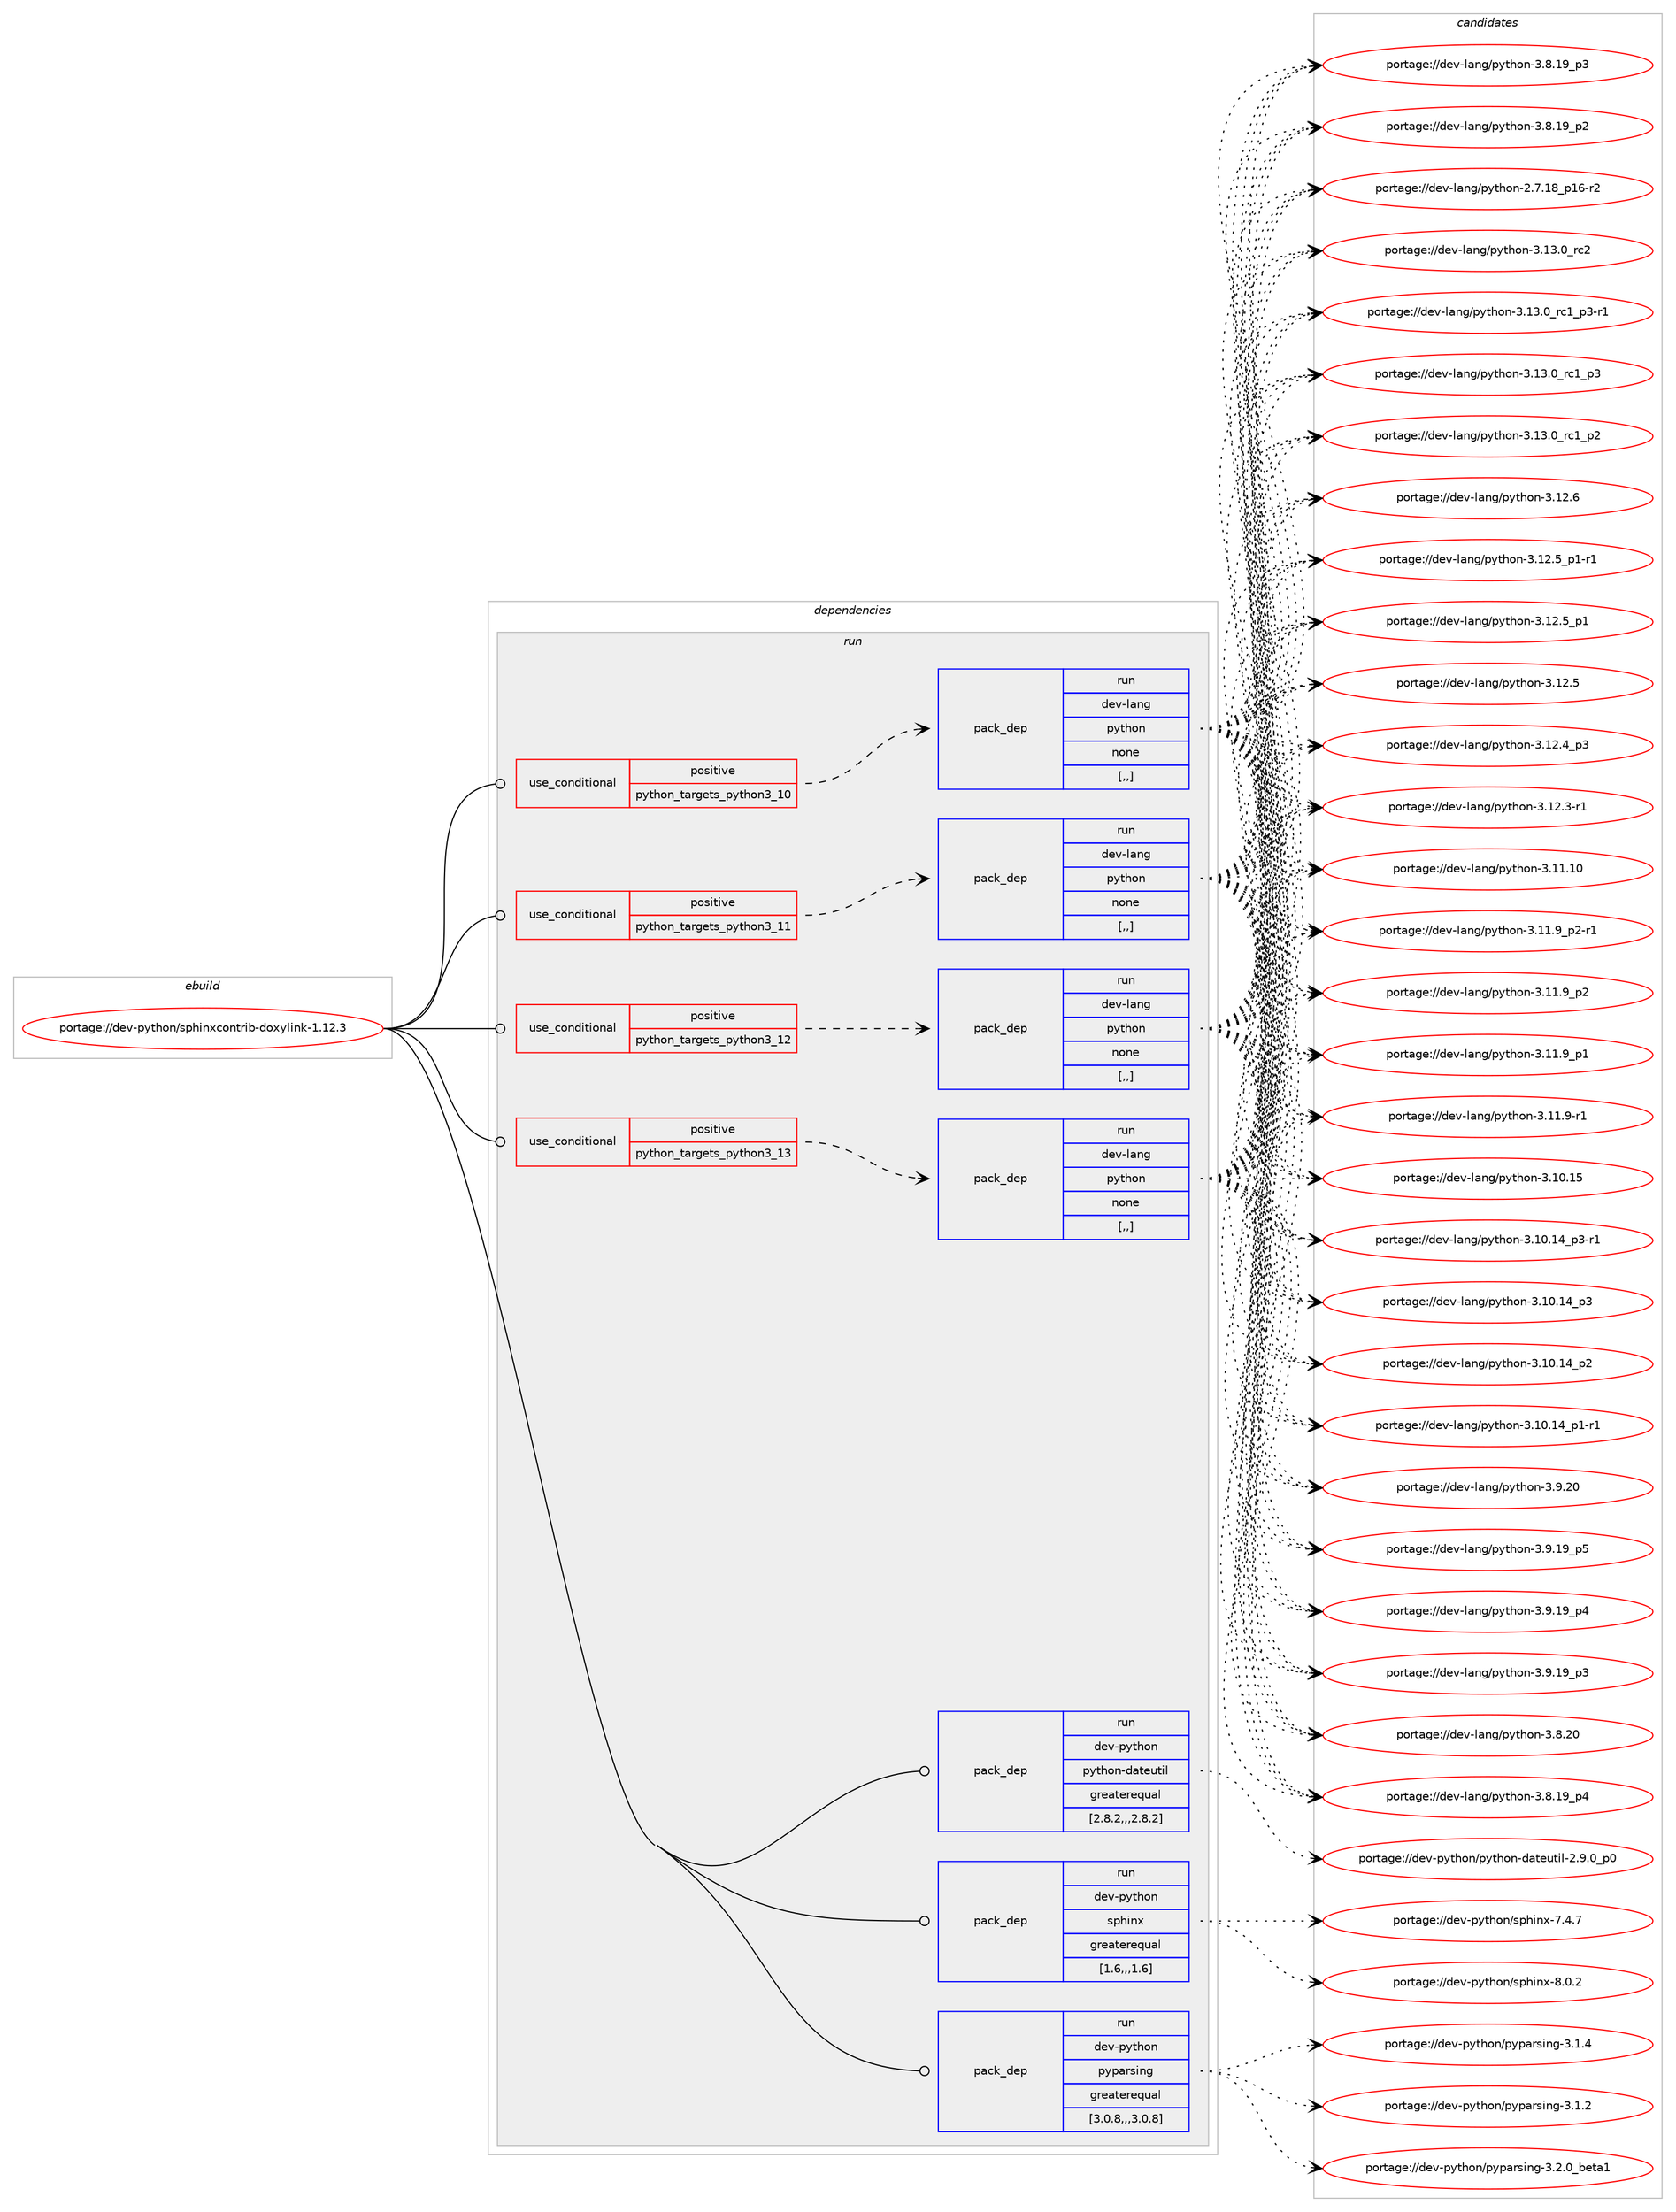 digraph prolog {

# *************
# Graph options
# *************

newrank=true;
concentrate=true;
compound=true;
graph [rankdir=LR,fontname=Helvetica,fontsize=10,ranksep=1.5];#, ranksep=2.5, nodesep=0.2];
edge  [arrowhead=vee];
node  [fontname=Helvetica,fontsize=10];

# **********
# The ebuild
# **********

subgraph cluster_leftcol {
color=gray;
label=<<i>ebuild</i>>;
id [label="portage://dev-python/sphinxcontrib-doxylink-1.12.3", color=red, width=4, href="../dev-python/sphinxcontrib-doxylink-1.12.3.svg"];
}

# ****************
# The dependencies
# ****************

subgraph cluster_midcol {
color=gray;
label=<<i>dependencies</i>>;
subgraph cluster_compile {
fillcolor="#eeeeee";
style=filled;
label=<<i>compile</i>>;
}
subgraph cluster_compileandrun {
fillcolor="#eeeeee";
style=filled;
label=<<i>compile and run</i>>;
}
subgraph cluster_run {
fillcolor="#eeeeee";
style=filled;
label=<<i>run</i>>;
subgraph cond170548 {
dependency659438 [label=<<TABLE BORDER="0" CELLBORDER="1" CELLSPACING="0" CELLPADDING="4"><TR><TD ROWSPAN="3" CELLPADDING="10">use_conditional</TD></TR><TR><TD>positive</TD></TR><TR><TD>python_targets_python3_10</TD></TR></TABLE>>, shape=none, color=red];
subgraph pack484028 {
dependency659439 [label=<<TABLE BORDER="0" CELLBORDER="1" CELLSPACING="0" CELLPADDING="4" WIDTH="220"><TR><TD ROWSPAN="6" CELLPADDING="30">pack_dep</TD></TR><TR><TD WIDTH="110">run</TD></TR><TR><TD>dev-lang</TD></TR><TR><TD>python</TD></TR><TR><TD>none</TD></TR><TR><TD>[,,]</TD></TR></TABLE>>, shape=none, color=blue];
}
dependency659438:e -> dependency659439:w [weight=20,style="dashed",arrowhead="vee"];
}
id:e -> dependency659438:w [weight=20,style="solid",arrowhead="odot"];
subgraph cond170549 {
dependency659440 [label=<<TABLE BORDER="0" CELLBORDER="1" CELLSPACING="0" CELLPADDING="4"><TR><TD ROWSPAN="3" CELLPADDING="10">use_conditional</TD></TR><TR><TD>positive</TD></TR><TR><TD>python_targets_python3_11</TD></TR></TABLE>>, shape=none, color=red];
subgraph pack484029 {
dependency659441 [label=<<TABLE BORDER="0" CELLBORDER="1" CELLSPACING="0" CELLPADDING="4" WIDTH="220"><TR><TD ROWSPAN="6" CELLPADDING="30">pack_dep</TD></TR><TR><TD WIDTH="110">run</TD></TR><TR><TD>dev-lang</TD></TR><TR><TD>python</TD></TR><TR><TD>none</TD></TR><TR><TD>[,,]</TD></TR></TABLE>>, shape=none, color=blue];
}
dependency659440:e -> dependency659441:w [weight=20,style="dashed",arrowhead="vee"];
}
id:e -> dependency659440:w [weight=20,style="solid",arrowhead="odot"];
subgraph cond170550 {
dependency659442 [label=<<TABLE BORDER="0" CELLBORDER="1" CELLSPACING="0" CELLPADDING="4"><TR><TD ROWSPAN="3" CELLPADDING="10">use_conditional</TD></TR><TR><TD>positive</TD></TR><TR><TD>python_targets_python3_12</TD></TR></TABLE>>, shape=none, color=red];
subgraph pack484030 {
dependency659443 [label=<<TABLE BORDER="0" CELLBORDER="1" CELLSPACING="0" CELLPADDING="4" WIDTH="220"><TR><TD ROWSPAN="6" CELLPADDING="30">pack_dep</TD></TR><TR><TD WIDTH="110">run</TD></TR><TR><TD>dev-lang</TD></TR><TR><TD>python</TD></TR><TR><TD>none</TD></TR><TR><TD>[,,]</TD></TR></TABLE>>, shape=none, color=blue];
}
dependency659442:e -> dependency659443:w [weight=20,style="dashed",arrowhead="vee"];
}
id:e -> dependency659442:w [weight=20,style="solid",arrowhead="odot"];
subgraph cond170551 {
dependency659444 [label=<<TABLE BORDER="0" CELLBORDER="1" CELLSPACING="0" CELLPADDING="4"><TR><TD ROWSPAN="3" CELLPADDING="10">use_conditional</TD></TR><TR><TD>positive</TD></TR><TR><TD>python_targets_python3_13</TD></TR></TABLE>>, shape=none, color=red];
subgraph pack484031 {
dependency659445 [label=<<TABLE BORDER="0" CELLBORDER="1" CELLSPACING="0" CELLPADDING="4" WIDTH="220"><TR><TD ROWSPAN="6" CELLPADDING="30">pack_dep</TD></TR><TR><TD WIDTH="110">run</TD></TR><TR><TD>dev-lang</TD></TR><TR><TD>python</TD></TR><TR><TD>none</TD></TR><TR><TD>[,,]</TD></TR></TABLE>>, shape=none, color=blue];
}
dependency659444:e -> dependency659445:w [weight=20,style="dashed",arrowhead="vee"];
}
id:e -> dependency659444:w [weight=20,style="solid",arrowhead="odot"];
subgraph pack484032 {
dependency659446 [label=<<TABLE BORDER="0" CELLBORDER="1" CELLSPACING="0" CELLPADDING="4" WIDTH="220"><TR><TD ROWSPAN="6" CELLPADDING="30">pack_dep</TD></TR><TR><TD WIDTH="110">run</TD></TR><TR><TD>dev-python</TD></TR><TR><TD>pyparsing</TD></TR><TR><TD>greaterequal</TD></TR><TR><TD>[3.0.8,,,3.0.8]</TD></TR></TABLE>>, shape=none, color=blue];
}
id:e -> dependency659446:w [weight=20,style="solid",arrowhead="odot"];
subgraph pack484033 {
dependency659447 [label=<<TABLE BORDER="0" CELLBORDER="1" CELLSPACING="0" CELLPADDING="4" WIDTH="220"><TR><TD ROWSPAN="6" CELLPADDING="30">pack_dep</TD></TR><TR><TD WIDTH="110">run</TD></TR><TR><TD>dev-python</TD></TR><TR><TD>python-dateutil</TD></TR><TR><TD>greaterequal</TD></TR><TR><TD>[2.8.2,,,2.8.2]</TD></TR></TABLE>>, shape=none, color=blue];
}
id:e -> dependency659447:w [weight=20,style="solid",arrowhead="odot"];
subgraph pack484034 {
dependency659448 [label=<<TABLE BORDER="0" CELLBORDER="1" CELLSPACING="0" CELLPADDING="4" WIDTH="220"><TR><TD ROWSPAN="6" CELLPADDING="30">pack_dep</TD></TR><TR><TD WIDTH="110">run</TD></TR><TR><TD>dev-python</TD></TR><TR><TD>sphinx</TD></TR><TR><TD>greaterequal</TD></TR><TR><TD>[1.6,,,1.6]</TD></TR></TABLE>>, shape=none, color=blue];
}
id:e -> dependency659448:w [weight=20,style="solid",arrowhead="odot"];
}
}

# **************
# The candidates
# **************

subgraph cluster_choices {
rank=same;
color=gray;
label=<<i>candidates</i>>;

subgraph choice484028 {
color=black;
nodesep=1;
choice10010111845108971101034711212111610411111045514649514648951149950 [label="portage://dev-lang/python-3.13.0_rc2", color=red, width=4,href="../dev-lang/python-3.13.0_rc2.svg"];
choice1001011184510897110103471121211161041111104551464951464895114994995112514511449 [label="portage://dev-lang/python-3.13.0_rc1_p3-r1", color=red, width=4,href="../dev-lang/python-3.13.0_rc1_p3-r1.svg"];
choice100101118451089711010347112121116104111110455146495146489511499499511251 [label="portage://dev-lang/python-3.13.0_rc1_p3", color=red, width=4,href="../dev-lang/python-3.13.0_rc1_p3.svg"];
choice100101118451089711010347112121116104111110455146495146489511499499511250 [label="portage://dev-lang/python-3.13.0_rc1_p2", color=red, width=4,href="../dev-lang/python-3.13.0_rc1_p2.svg"];
choice10010111845108971101034711212111610411111045514649504654 [label="portage://dev-lang/python-3.12.6", color=red, width=4,href="../dev-lang/python-3.12.6.svg"];
choice1001011184510897110103471121211161041111104551464950465395112494511449 [label="portage://dev-lang/python-3.12.5_p1-r1", color=red, width=4,href="../dev-lang/python-3.12.5_p1-r1.svg"];
choice100101118451089711010347112121116104111110455146495046539511249 [label="portage://dev-lang/python-3.12.5_p1", color=red, width=4,href="../dev-lang/python-3.12.5_p1.svg"];
choice10010111845108971101034711212111610411111045514649504653 [label="portage://dev-lang/python-3.12.5", color=red, width=4,href="../dev-lang/python-3.12.5.svg"];
choice100101118451089711010347112121116104111110455146495046529511251 [label="portage://dev-lang/python-3.12.4_p3", color=red, width=4,href="../dev-lang/python-3.12.4_p3.svg"];
choice100101118451089711010347112121116104111110455146495046514511449 [label="portage://dev-lang/python-3.12.3-r1", color=red, width=4,href="../dev-lang/python-3.12.3-r1.svg"];
choice1001011184510897110103471121211161041111104551464949464948 [label="portage://dev-lang/python-3.11.10", color=red, width=4,href="../dev-lang/python-3.11.10.svg"];
choice1001011184510897110103471121211161041111104551464949465795112504511449 [label="portage://dev-lang/python-3.11.9_p2-r1", color=red, width=4,href="../dev-lang/python-3.11.9_p2-r1.svg"];
choice100101118451089711010347112121116104111110455146494946579511250 [label="portage://dev-lang/python-3.11.9_p2", color=red, width=4,href="../dev-lang/python-3.11.9_p2.svg"];
choice100101118451089711010347112121116104111110455146494946579511249 [label="portage://dev-lang/python-3.11.9_p1", color=red, width=4,href="../dev-lang/python-3.11.9_p1.svg"];
choice100101118451089711010347112121116104111110455146494946574511449 [label="portage://dev-lang/python-3.11.9-r1", color=red, width=4,href="../dev-lang/python-3.11.9-r1.svg"];
choice1001011184510897110103471121211161041111104551464948464953 [label="portage://dev-lang/python-3.10.15", color=red, width=4,href="../dev-lang/python-3.10.15.svg"];
choice100101118451089711010347112121116104111110455146494846495295112514511449 [label="portage://dev-lang/python-3.10.14_p3-r1", color=red, width=4,href="../dev-lang/python-3.10.14_p3-r1.svg"];
choice10010111845108971101034711212111610411111045514649484649529511251 [label="portage://dev-lang/python-3.10.14_p3", color=red, width=4,href="../dev-lang/python-3.10.14_p3.svg"];
choice10010111845108971101034711212111610411111045514649484649529511250 [label="portage://dev-lang/python-3.10.14_p2", color=red, width=4,href="../dev-lang/python-3.10.14_p2.svg"];
choice100101118451089711010347112121116104111110455146494846495295112494511449 [label="portage://dev-lang/python-3.10.14_p1-r1", color=red, width=4,href="../dev-lang/python-3.10.14_p1-r1.svg"];
choice10010111845108971101034711212111610411111045514657465048 [label="portage://dev-lang/python-3.9.20", color=red, width=4,href="../dev-lang/python-3.9.20.svg"];
choice100101118451089711010347112121116104111110455146574649579511253 [label="portage://dev-lang/python-3.9.19_p5", color=red, width=4,href="../dev-lang/python-3.9.19_p5.svg"];
choice100101118451089711010347112121116104111110455146574649579511252 [label="portage://dev-lang/python-3.9.19_p4", color=red, width=4,href="../dev-lang/python-3.9.19_p4.svg"];
choice100101118451089711010347112121116104111110455146574649579511251 [label="portage://dev-lang/python-3.9.19_p3", color=red, width=4,href="../dev-lang/python-3.9.19_p3.svg"];
choice10010111845108971101034711212111610411111045514656465048 [label="portage://dev-lang/python-3.8.20", color=red, width=4,href="../dev-lang/python-3.8.20.svg"];
choice100101118451089711010347112121116104111110455146564649579511252 [label="portage://dev-lang/python-3.8.19_p4", color=red, width=4,href="../dev-lang/python-3.8.19_p4.svg"];
choice100101118451089711010347112121116104111110455146564649579511251 [label="portage://dev-lang/python-3.8.19_p3", color=red, width=4,href="../dev-lang/python-3.8.19_p3.svg"];
choice100101118451089711010347112121116104111110455146564649579511250 [label="portage://dev-lang/python-3.8.19_p2", color=red, width=4,href="../dev-lang/python-3.8.19_p2.svg"];
choice100101118451089711010347112121116104111110455046554649569511249544511450 [label="portage://dev-lang/python-2.7.18_p16-r2", color=red, width=4,href="../dev-lang/python-2.7.18_p16-r2.svg"];
dependency659439:e -> choice10010111845108971101034711212111610411111045514649514648951149950:w [style=dotted,weight="100"];
dependency659439:e -> choice1001011184510897110103471121211161041111104551464951464895114994995112514511449:w [style=dotted,weight="100"];
dependency659439:e -> choice100101118451089711010347112121116104111110455146495146489511499499511251:w [style=dotted,weight="100"];
dependency659439:e -> choice100101118451089711010347112121116104111110455146495146489511499499511250:w [style=dotted,weight="100"];
dependency659439:e -> choice10010111845108971101034711212111610411111045514649504654:w [style=dotted,weight="100"];
dependency659439:e -> choice1001011184510897110103471121211161041111104551464950465395112494511449:w [style=dotted,weight="100"];
dependency659439:e -> choice100101118451089711010347112121116104111110455146495046539511249:w [style=dotted,weight="100"];
dependency659439:e -> choice10010111845108971101034711212111610411111045514649504653:w [style=dotted,weight="100"];
dependency659439:e -> choice100101118451089711010347112121116104111110455146495046529511251:w [style=dotted,weight="100"];
dependency659439:e -> choice100101118451089711010347112121116104111110455146495046514511449:w [style=dotted,weight="100"];
dependency659439:e -> choice1001011184510897110103471121211161041111104551464949464948:w [style=dotted,weight="100"];
dependency659439:e -> choice1001011184510897110103471121211161041111104551464949465795112504511449:w [style=dotted,weight="100"];
dependency659439:e -> choice100101118451089711010347112121116104111110455146494946579511250:w [style=dotted,weight="100"];
dependency659439:e -> choice100101118451089711010347112121116104111110455146494946579511249:w [style=dotted,weight="100"];
dependency659439:e -> choice100101118451089711010347112121116104111110455146494946574511449:w [style=dotted,weight="100"];
dependency659439:e -> choice1001011184510897110103471121211161041111104551464948464953:w [style=dotted,weight="100"];
dependency659439:e -> choice100101118451089711010347112121116104111110455146494846495295112514511449:w [style=dotted,weight="100"];
dependency659439:e -> choice10010111845108971101034711212111610411111045514649484649529511251:w [style=dotted,weight="100"];
dependency659439:e -> choice10010111845108971101034711212111610411111045514649484649529511250:w [style=dotted,weight="100"];
dependency659439:e -> choice100101118451089711010347112121116104111110455146494846495295112494511449:w [style=dotted,weight="100"];
dependency659439:e -> choice10010111845108971101034711212111610411111045514657465048:w [style=dotted,weight="100"];
dependency659439:e -> choice100101118451089711010347112121116104111110455146574649579511253:w [style=dotted,weight="100"];
dependency659439:e -> choice100101118451089711010347112121116104111110455146574649579511252:w [style=dotted,weight="100"];
dependency659439:e -> choice100101118451089711010347112121116104111110455146574649579511251:w [style=dotted,weight="100"];
dependency659439:e -> choice10010111845108971101034711212111610411111045514656465048:w [style=dotted,weight="100"];
dependency659439:e -> choice100101118451089711010347112121116104111110455146564649579511252:w [style=dotted,weight="100"];
dependency659439:e -> choice100101118451089711010347112121116104111110455146564649579511251:w [style=dotted,weight="100"];
dependency659439:e -> choice100101118451089711010347112121116104111110455146564649579511250:w [style=dotted,weight="100"];
dependency659439:e -> choice100101118451089711010347112121116104111110455046554649569511249544511450:w [style=dotted,weight="100"];
}
subgraph choice484029 {
color=black;
nodesep=1;
choice10010111845108971101034711212111610411111045514649514648951149950 [label="portage://dev-lang/python-3.13.0_rc2", color=red, width=4,href="../dev-lang/python-3.13.0_rc2.svg"];
choice1001011184510897110103471121211161041111104551464951464895114994995112514511449 [label="portage://dev-lang/python-3.13.0_rc1_p3-r1", color=red, width=4,href="../dev-lang/python-3.13.0_rc1_p3-r1.svg"];
choice100101118451089711010347112121116104111110455146495146489511499499511251 [label="portage://dev-lang/python-3.13.0_rc1_p3", color=red, width=4,href="../dev-lang/python-3.13.0_rc1_p3.svg"];
choice100101118451089711010347112121116104111110455146495146489511499499511250 [label="portage://dev-lang/python-3.13.0_rc1_p2", color=red, width=4,href="../dev-lang/python-3.13.0_rc1_p2.svg"];
choice10010111845108971101034711212111610411111045514649504654 [label="portage://dev-lang/python-3.12.6", color=red, width=4,href="../dev-lang/python-3.12.6.svg"];
choice1001011184510897110103471121211161041111104551464950465395112494511449 [label="portage://dev-lang/python-3.12.5_p1-r1", color=red, width=4,href="../dev-lang/python-3.12.5_p1-r1.svg"];
choice100101118451089711010347112121116104111110455146495046539511249 [label="portage://dev-lang/python-3.12.5_p1", color=red, width=4,href="../dev-lang/python-3.12.5_p1.svg"];
choice10010111845108971101034711212111610411111045514649504653 [label="portage://dev-lang/python-3.12.5", color=red, width=4,href="../dev-lang/python-3.12.5.svg"];
choice100101118451089711010347112121116104111110455146495046529511251 [label="portage://dev-lang/python-3.12.4_p3", color=red, width=4,href="../dev-lang/python-3.12.4_p3.svg"];
choice100101118451089711010347112121116104111110455146495046514511449 [label="portage://dev-lang/python-3.12.3-r1", color=red, width=4,href="../dev-lang/python-3.12.3-r1.svg"];
choice1001011184510897110103471121211161041111104551464949464948 [label="portage://dev-lang/python-3.11.10", color=red, width=4,href="../dev-lang/python-3.11.10.svg"];
choice1001011184510897110103471121211161041111104551464949465795112504511449 [label="portage://dev-lang/python-3.11.9_p2-r1", color=red, width=4,href="../dev-lang/python-3.11.9_p2-r1.svg"];
choice100101118451089711010347112121116104111110455146494946579511250 [label="portage://dev-lang/python-3.11.9_p2", color=red, width=4,href="../dev-lang/python-3.11.9_p2.svg"];
choice100101118451089711010347112121116104111110455146494946579511249 [label="portage://dev-lang/python-3.11.9_p1", color=red, width=4,href="../dev-lang/python-3.11.9_p1.svg"];
choice100101118451089711010347112121116104111110455146494946574511449 [label="portage://dev-lang/python-3.11.9-r1", color=red, width=4,href="../dev-lang/python-3.11.9-r1.svg"];
choice1001011184510897110103471121211161041111104551464948464953 [label="portage://dev-lang/python-3.10.15", color=red, width=4,href="../dev-lang/python-3.10.15.svg"];
choice100101118451089711010347112121116104111110455146494846495295112514511449 [label="portage://dev-lang/python-3.10.14_p3-r1", color=red, width=4,href="../dev-lang/python-3.10.14_p3-r1.svg"];
choice10010111845108971101034711212111610411111045514649484649529511251 [label="portage://dev-lang/python-3.10.14_p3", color=red, width=4,href="../dev-lang/python-3.10.14_p3.svg"];
choice10010111845108971101034711212111610411111045514649484649529511250 [label="portage://dev-lang/python-3.10.14_p2", color=red, width=4,href="../dev-lang/python-3.10.14_p2.svg"];
choice100101118451089711010347112121116104111110455146494846495295112494511449 [label="portage://dev-lang/python-3.10.14_p1-r1", color=red, width=4,href="../dev-lang/python-3.10.14_p1-r1.svg"];
choice10010111845108971101034711212111610411111045514657465048 [label="portage://dev-lang/python-3.9.20", color=red, width=4,href="../dev-lang/python-3.9.20.svg"];
choice100101118451089711010347112121116104111110455146574649579511253 [label="portage://dev-lang/python-3.9.19_p5", color=red, width=4,href="../dev-lang/python-3.9.19_p5.svg"];
choice100101118451089711010347112121116104111110455146574649579511252 [label="portage://dev-lang/python-3.9.19_p4", color=red, width=4,href="../dev-lang/python-3.9.19_p4.svg"];
choice100101118451089711010347112121116104111110455146574649579511251 [label="portage://dev-lang/python-3.9.19_p3", color=red, width=4,href="../dev-lang/python-3.9.19_p3.svg"];
choice10010111845108971101034711212111610411111045514656465048 [label="portage://dev-lang/python-3.8.20", color=red, width=4,href="../dev-lang/python-3.8.20.svg"];
choice100101118451089711010347112121116104111110455146564649579511252 [label="portage://dev-lang/python-3.8.19_p4", color=red, width=4,href="../dev-lang/python-3.8.19_p4.svg"];
choice100101118451089711010347112121116104111110455146564649579511251 [label="portage://dev-lang/python-3.8.19_p3", color=red, width=4,href="../dev-lang/python-3.8.19_p3.svg"];
choice100101118451089711010347112121116104111110455146564649579511250 [label="portage://dev-lang/python-3.8.19_p2", color=red, width=4,href="../dev-lang/python-3.8.19_p2.svg"];
choice100101118451089711010347112121116104111110455046554649569511249544511450 [label="portage://dev-lang/python-2.7.18_p16-r2", color=red, width=4,href="../dev-lang/python-2.7.18_p16-r2.svg"];
dependency659441:e -> choice10010111845108971101034711212111610411111045514649514648951149950:w [style=dotted,weight="100"];
dependency659441:e -> choice1001011184510897110103471121211161041111104551464951464895114994995112514511449:w [style=dotted,weight="100"];
dependency659441:e -> choice100101118451089711010347112121116104111110455146495146489511499499511251:w [style=dotted,weight="100"];
dependency659441:e -> choice100101118451089711010347112121116104111110455146495146489511499499511250:w [style=dotted,weight="100"];
dependency659441:e -> choice10010111845108971101034711212111610411111045514649504654:w [style=dotted,weight="100"];
dependency659441:e -> choice1001011184510897110103471121211161041111104551464950465395112494511449:w [style=dotted,weight="100"];
dependency659441:e -> choice100101118451089711010347112121116104111110455146495046539511249:w [style=dotted,weight="100"];
dependency659441:e -> choice10010111845108971101034711212111610411111045514649504653:w [style=dotted,weight="100"];
dependency659441:e -> choice100101118451089711010347112121116104111110455146495046529511251:w [style=dotted,weight="100"];
dependency659441:e -> choice100101118451089711010347112121116104111110455146495046514511449:w [style=dotted,weight="100"];
dependency659441:e -> choice1001011184510897110103471121211161041111104551464949464948:w [style=dotted,weight="100"];
dependency659441:e -> choice1001011184510897110103471121211161041111104551464949465795112504511449:w [style=dotted,weight="100"];
dependency659441:e -> choice100101118451089711010347112121116104111110455146494946579511250:w [style=dotted,weight="100"];
dependency659441:e -> choice100101118451089711010347112121116104111110455146494946579511249:w [style=dotted,weight="100"];
dependency659441:e -> choice100101118451089711010347112121116104111110455146494946574511449:w [style=dotted,weight="100"];
dependency659441:e -> choice1001011184510897110103471121211161041111104551464948464953:w [style=dotted,weight="100"];
dependency659441:e -> choice100101118451089711010347112121116104111110455146494846495295112514511449:w [style=dotted,weight="100"];
dependency659441:e -> choice10010111845108971101034711212111610411111045514649484649529511251:w [style=dotted,weight="100"];
dependency659441:e -> choice10010111845108971101034711212111610411111045514649484649529511250:w [style=dotted,weight="100"];
dependency659441:e -> choice100101118451089711010347112121116104111110455146494846495295112494511449:w [style=dotted,weight="100"];
dependency659441:e -> choice10010111845108971101034711212111610411111045514657465048:w [style=dotted,weight="100"];
dependency659441:e -> choice100101118451089711010347112121116104111110455146574649579511253:w [style=dotted,weight="100"];
dependency659441:e -> choice100101118451089711010347112121116104111110455146574649579511252:w [style=dotted,weight="100"];
dependency659441:e -> choice100101118451089711010347112121116104111110455146574649579511251:w [style=dotted,weight="100"];
dependency659441:e -> choice10010111845108971101034711212111610411111045514656465048:w [style=dotted,weight="100"];
dependency659441:e -> choice100101118451089711010347112121116104111110455146564649579511252:w [style=dotted,weight="100"];
dependency659441:e -> choice100101118451089711010347112121116104111110455146564649579511251:w [style=dotted,weight="100"];
dependency659441:e -> choice100101118451089711010347112121116104111110455146564649579511250:w [style=dotted,weight="100"];
dependency659441:e -> choice100101118451089711010347112121116104111110455046554649569511249544511450:w [style=dotted,weight="100"];
}
subgraph choice484030 {
color=black;
nodesep=1;
choice10010111845108971101034711212111610411111045514649514648951149950 [label="portage://dev-lang/python-3.13.0_rc2", color=red, width=4,href="../dev-lang/python-3.13.0_rc2.svg"];
choice1001011184510897110103471121211161041111104551464951464895114994995112514511449 [label="portage://dev-lang/python-3.13.0_rc1_p3-r1", color=red, width=4,href="../dev-lang/python-3.13.0_rc1_p3-r1.svg"];
choice100101118451089711010347112121116104111110455146495146489511499499511251 [label="portage://dev-lang/python-3.13.0_rc1_p3", color=red, width=4,href="../dev-lang/python-3.13.0_rc1_p3.svg"];
choice100101118451089711010347112121116104111110455146495146489511499499511250 [label="portage://dev-lang/python-3.13.0_rc1_p2", color=red, width=4,href="../dev-lang/python-3.13.0_rc1_p2.svg"];
choice10010111845108971101034711212111610411111045514649504654 [label="portage://dev-lang/python-3.12.6", color=red, width=4,href="../dev-lang/python-3.12.6.svg"];
choice1001011184510897110103471121211161041111104551464950465395112494511449 [label="portage://dev-lang/python-3.12.5_p1-r1", color=red, width=4,href="../dev-lang/python-3.12.5_p1-r1.svg"];
choice100101118451089711010347112121116104111110455146495046539511249 [label="portage://dev-lang/python-3.12.5_p1", color=red, width=4,href="../dev-lang/python-3.12.5_p1.svg"];
choice10010111845108971101034711212111610411111045514649504653 [label="portage://dev-lang/python-3.12.5", color=red, width=4,href="../dev-lang/python-3.12.5.svg"];
choice100101118451089711010347112121116104111110455146495046529511251 [label="portage://dev-lang/python-3.12.4_p3", color=red, width=4,href="../dev-lang/python-3.12.4_p3.svg"];
choice100101118451089711010347112121116104111110455146495046514511449 [label="portage://dev-lang/python-3.12.3-r1", color=red, width=4,href="../dev-lang/python-3.12.3-r1.svg"];
choice1001011184510897110103471121211161041111104551464949464948 [label="portage://dev-lang/python-3.11.10", color=red, width=4,href="../dev-lang/python-3.11.10.svg"];
choice1001011184510897110103471121211161041111104551464949465795112504511449 [label="portage://dev-lang/python-3.11.9_p2-r1", color=red, width=4,href="../dev-lang/python-3.11.9_p2-r1.svg"];
choice100101118451089711010347112121116104111110455146494946579511250 [label="portage://dev-lang/python-3.11.9_p2", color=red, width=4,href="../dev-lang/python-3.11.9_p2.svg"];
choice100101118451089711010347112121116104111110455146494946579511249 [label="portage://dev-lang/python-3.11.9_p1", color=red, width=4,href="../dev-lang/python-3.11.9_p1.svg"];
choice100101118451089711010347112121116104111110455146494946574511449 [label="portage://dev-lang/python-3.11.9-r1", color=red, width=4,href="../dev-lang/python-3.11.9-r1.svg"];
choice1001011184510897110103471121211161041111104551464948464953 [label="portage://dev-lang/python-3.10.15", color=red, width=4,href="../dev-lang/python-3.10.15.svg"];
choice100101118451089711010347112121116104111110455146494846495295112514511449 [label="portage://dev-lang/python-3.10.14_p3-r1", color=red, width=4,href="../dev-lang/python-3.10.14_p3-r1.svg"];
choice10010111845108971101034711212111610411111045514649484649529511251 [label="portage://dev-lang/python-3.10.14_p3", color=red, width=4,href="../dev-lang/python-3.10.14_p3.svg"];
choice10010111845108971101034711212111610411111045514649484649529511250 [label="portage://dev-lang/python-3.10.14_p2", color=red, width=4,href="../dev-lang/python-3.10.14_p2.svg"];
choice100101118451089711010347112121116104111110455146494846495295112494511449 [label="portage://dev-lang/python-3.10.14_p1-r1", color=red, width=4,href="../dev-lang/python-3.10.14_p1-r1.svg"];
choice10010111845108971101034711212111610411111045514657465048 [label="portage://dev-lang/python-3.9.20", color=red, width=4,href="../dev-lang/python-3.9.20.svg"];
choice100101118451089711010347112121116104111110455146574649579511253 [label="portage://dev-lang/python-3.9.19_p5", color=red, width=4,href="../dev-lang/python-3.9.19_p5.svg"];
choice100101118451089711010347112121116104111110455146574649579511252 [label="portage://dev-lang/python-3.9.19_p4", color=red, width=4,href="../dev-lang/python-3.9.19_p4.svg"];
choice100101118451089711010347112121116104111110455146574649579511251 [label="portage://dev-lang/python-3.9.19_p3", color=red, width=4,href="../dev-lang/python-3.9.19_p3.svg"];
choice10010111845108971101034711212111610411111045514656465048 [label="portage://dev-lang/python-3.8.20", color=red, width=4,href="../dev-lang/python-3.8.20.svg"];
choice100101118451089711010347112121116104111110455146564649579511252 [label="portage://dev-lang/python-3.8.19_p4", color=red, width=4,href="../dev-lang/python-3.8.19_p4.svg"];
choice100101118451089711010347112121116104111110455146564649579511251 [label="portage://dev-lang/python-3.8.19_p3", color=red, width=4,href="../dev-lang/python-3.8.19_p3.svg"];
choice100101118451089711010347112121116104111110455146564649579511250 [label="portage://dev-lang/python-3.8.19_p2", color=red, width=4,href="../dev-lang/python-3.8.19_p2.svg"];
choice100101118451089711010347112121116104111110455046554649569511249544511450 [label="portage://dev-lang/python-2.7.18_p16-r2", color=red, width=4,href="../dev-lang/python-2.7.18_p16-r2.svg"];
dependency659443:e -> choice10010111845108971101034711212111610411111045514649514648951149950:w [style=dotted,weight="100"];
dependency659443:e -> choice1001011184510897110103471121211161041111104551464951464895114994995112514511449:w [style=dotted,weight="100"];
dependency659443:e -> choice100101118451089711010347112121116104111110455146495146489511499499511251:w [style=dotted,weight="100"];
dependency659443:e -> choice100101118451089711010347112121116104111110455146495146489511499499511250:w [style=dotted,weight="100"];
dependency659443:e -> choice10010111845108971101034711212111610411111045514649504654:w [style=dotted,weight="100"];
dependency659443:e -> choice1001011184510897110103471121211161041111104551464950465395112494511449:w [style=dotted,weight="100"];
dependency659443:e -> choice100101118451089711010347112121116104111110455146495046539511249:w [style=dotted,weight="100"];
dependency659443:e -> choice10010111845108971101034711212111610411111045514649504653:w [style=dotted,weight="100"];
dependency659443:e -> choice100101118451089711010347112121116104111110455146495046529511251:w [style=dotted,weight="100"];
dependency659443:e -> choice100101118451089711010347112121116104111110455146495046514511449:w [style=dotted,weight="100"];
dependency659443:e -> choice1001011184510897110103471121211161041111104551464949464948:w [style=dotted,weight="100"];
dependency659443:e -> choice1001011184510897110103471121211161041111104551464949465795112504511449:w [style=dotted,weight="100"];
dependency659443:e -> choice100101118451089711010347112121116104111110455146494946579511250:w [style=dotted,weight="100"];
dependency659443:e -> choice100101118451089711010347112121116104111110455146494946579511249:w [style=dotted,weight="100"];
dependency659443:e -> choice100101118451089711010347112121116104111110455146494946574511449:w [style=dotted,weight="100"];
dependency659443:e -> choice1001011184510897110103471121211161041111104551464948464953:w [style=dotted,weight="100"];
dependency659443:e -> choice100101118451089711010347112121116104111110455146494846495295112514511449:w [style=dotted,weight="100"];
dependency659443:e -> choice10010111845108971101034711212111610411111045514649484649529511251:w [style=dotted,weight="100"];
dependency659443:e -> choice10010111845108971101034711212111610411111045514649484649529511250:w [style=dotted,weight="100"];
dependency659443:e -> choice100101118451089711010347112121116104111110455146494846495295112494511449:w [style=dotted,weight="100"];
dependency659443:e -> choice10010111845108971101034711212111610411111045514657465048:w [style=dotted,weight="100"];
dependency659443:e -> choice100101118451089711010347112121116104111110455146574649579511253:w [style=dotted,weight="100"];
dependency659443:e -> choice100101118451089711010347112121116104111110455146574649579511252:w [style=dotted,weight="100"];
dependency659443:e -> choice100101118451089711010347112121116104111110455146574649579511251:w [style=dotted,weight="100"];
dependency659443:e -> choice10010111845108971101034711212111610411111045514656465048:w [style=dotted,weight="100"];
dependency659443:e -> choice100101118451089711010347112121116104111110455146564649579511252:w [style=dotted,weight="100"];
dependency659443:e -> choice100101118451089711010347112121116104111110455146564649579511251:w [style=dotted,weight="100"];
dependency659443:e -> choice100101118451089711010347112121116104111110455146564649579511250:w [style=dotted,weight="100"];
dependency659443:e -> choice100101118451089711010347112121116104111110455046554649569511249544511450:w [style=dotted,weight="100"];
}
subgraph choice484031 {
color=black;
nodesep=1;
choice10010111845108971101034711212111610411111045514649514648951149950 [label="portage://dev-lang/python-3.13.0_rc2", color=red, width=4,href="../dev-lang/python-3.13.0_rc2.svg"];
choice1001011184510897110103471121211161041111104551464951464895114994995112514511449 [label="portage://dev-lang/python-3.13.0_rc1_p3-r1", color=red, width=4,href="../dev-lang/python-3.13.0_rc1_p3-r1.svg"];
choice100101118451089711010347112121116104111110455146495146489511499499511251 [label="portage://dev-lang/python-3.13.0_rc1_p3", color=red, width=4,href="../dev-lang/python-3.13.0_rc1_p3.svg"];
choice100101118451089711010347112121116104111110455146495146489511499499511250 [label="portage://dev-lang/python-3.13.0_rc1_p2", color=red, width=4,href="../dev-lang/python-3.13.0_rc1_p2.svg"];
choice10010111845108971101034711212111610411111045514649504654 [label="portage://dev-lang/python-3.12.6", color=red, width=4,href="../dev-lang/python-3.12.6.svg"];
choice1001011184510897110103471121211161041111104551464950465395112494511449 [label="portage://dev-lang/python-3.12.5_p1-r1", color=red, width=4,href="../dev-lang/python-3.12.5_p1-r1.svg"];
choice100101118451089711010347112121116104111110455146495046539511249 [label="portage://dev-lang/python-3.12.5_p1", color=red, width=4,href="../dev-lang/python-3.12.5_p1.svg"];
choice10010111845108971101034711212111610411111045514649504653 [label="portage://dev-lang/python-3.12.5", color=red, width=4,href="../dev-lang/python-3.12.5.svg"];
choice100101118451089711010347112121116104111110455146495046529511251 [label="portage://dev-lang/python-3.12.4_p3", color=red, width=4,href="../dev-lang/python-3.12.4_p3.svg"];
choice100101118451089711010347112121116104111110455146495046514511449 [label="portage://dev-lang/python-3.12.3-r1", color=red, width=4,href="../dev-lang/python-3.12.3-r1.svg"];
choice1001011184510897110103471121211161041111104551464949464948 [label="portage://dev-lang/python-3.11.10", color=red, width=4,href="../dev-lang/python-3.11.10.svg"];
choice1001011184510897110103471121211161041111104551464949465795112504511449 [label="portage://dev-lang/python-3.11.9_p2-r1", color=red, width=4,href="../dev-lang/python-3.11.9_p2-r1.svg"];
choice100101118451089711010347112121116104111110455146494946579511250 [label="portage://dev-lang/python-3.11.9_p2", color=red, width=4,href="../dev-lang/python-3.11.9_p2.svg"];
choice100101118451089711010347112121116104111110455146494946579511249 [label="portage://dev-lang/python-3.11.9_p1", color=red, width=4,href="../dev-lang/python-3.11.9_p1.svg"];
choice100101118451089711010347112121116104111110455146494946574511449 [label="portage://dev-lang/python-3.11.9-r1", color=red, width=4,href="../dev-lang/python-3.11.9-r1.svg"];
choice1001011184510897110103471121211161041111104551464948464953 [label="portage://dev-lang/python-3.10.15", color=red, width=4,href="../dev-lang/python-3.10.15.svg"];
choice100101118451089711010347112121116104111110455146494846495295112514511449 [label="portage://dev-lang/python-3.10.14_p3-r1", color=red, width=4,href="../dev-lang/python-3.10.14_p3-r1.svg"];
choice10010111845108971101034711212111610411111045514649484649529511251 [label="portage://dev-lang/python-3.10.14_p3", color=red, width=4,href="../dev-lang/python-3.10.14_p3.svg"];
choice10010111845108971101034711212111610411111045514649484649529511250 [label="portage://dev-lang/python-3.10.14_p2", color=red, width=4,href="../dev-lang/python-3.10.14_p2.svg"];
choice100101118451089711010347112121116104111110455146494846495295112494511449 [label="portage://dev-lang/python-3.10.14_p1-r1", color=red, width=4,href="../dev-lang/python-3.10.14_p1-r1.svg"];
choice10010111845108971101034711212111610411111045514657465048 [label="portage://dev-lang/python-3.9.20", color=red, width=4,href="../dev-lang/python-3.9.20.svg"];
choice100101118451089711010347112121116104111110455146574649579511253 [label="portage://dev-lang/python-3.9.19_p5", color=red, width=4,href="../dev-lang/python-3.9.19_p5.svg"];
choice100101118451089711010347112121116104111110455146574649579511252 [label="portage://dev-lang/python-3.9.19_p4", color=red, width=4,href="../dev-lang/python-3.9.19_p4.svg"];
choice100101118451089711010347112121116104111110455146574649579511251 [label="portage://dev-lang/python-3.9.19_p3", color=red, width=4,href="../dev-lang/python-3.9.19_p3.svg"];
choice10010111845108971101034711212111610411111045514656465048 [label="portage://dev-lang/python-3.8.20", color=red, width=4,href="../dev-lang/python-3.8.20.svg"];
choice100101118451089711010347112121116104111110455146564649579511252 [label="portage://dev-lang/python-3.8.19_p4", color=red, width=4,href="../dev-lang/python-3.8.19_p4.svg"];
choice100101118451089711010347112121116104111110455146564649579511251 [label="portage://dev-lang/python-3.8.19_p3", color=red, width=4,href="../dev-lang/python-3.8.19_p3.svg"];
choice100101118451089711010347112121116104111110455146564649579511250 [label="portage://dev-lang/python-3.8.19_p2", color=red, width=4,href="../dev-lang/python-3.8.19_p2.svg"];
choice100101118451089711010347112121116104111110455046554649569511249544511450 [label="portage://dev-lang/python-2.7.18_p16-r2", color=red, width=4,href="../dev-lang/python-2.7.18_p16-r2.svg"];
dependency659445:e -> choice10010111845108971101034711212111610411111045514649514648951149950:w [style=dotted,weight="100"];
dependency659445:e -> choice1001011184510897110103471121211161041111104551464951464895114994995112514511449:w [style=dotted,weight="100"];
dependency659445:e -> choice100101118451089711010347112121116104111110455146495146489511499499511251:w [style=dotted,weight="100"];
dependency659445:e -> choice100101118451089711010347112121116104111110455146495146489511499499511250:w [style=dotted,weight="100"];
dependency659445:e -> choice10010111845108971101034711212111610411111045514649504654:w [style=dotted,weight="100"];
dependency659445:e -> choice1001011184510897110103471121211161041111104551464950465395112494511449:w [style=dotted,weight="100"];
dependency659445:e -> choice100101118451089711010347112121116104111110455146495046539511249:w [style=dotted,weight="100"];
dependency659445:e -> choice10010111845108971101034711212111610411111045514649504653:w [style=dotted,weight="100"];
dependency659445:e -> choice100101118451089711010347112121116104111110455146495046529511251:w [style=dotted,weight="100"];
dependency659445:e -> choice100101118451089711010347112121116104111110455146495046514511449:w [style=dotted,weight="100"];
dependency659445:e -> choice1001011184510897110103471121211161041111104551464949464948:w [style=dotted,weight="100"];
dependency659445:e -> choice1001011184510897110103471121211161041111104551464949465795112504511449:w [style=dotted,weight="100"];
dependency659445:e -> choice100101118451089711010347112121116104111110455146494946579511250:w [style=dotted,weight="100"];
dependency659445:e -> choice100101118451089711010347112121116104111110455146494946579511249:w [style=dotted,weight="100"];
dependency659445:e -> choice100101118451089711010347112121116104111110455146494946574511449:w [style=dotted,weight="100"];
dependency659445:e -> choice1001011184510897110103471121211161041111104551464948464953:w [style=dotted,weight="100"];
dependency659445:e -> choice100101118451089711010347112121116104111110455146494846495295112514511449:w [style=dotted,weight="100"];
dependency659445:e -> choice10010111845108971101034711212111610411111045514649484649529511251:w [style=dotted,weight="100"];
dependency659445:e -> choice10010111845108971101034711212111610411111045514649484649529511250:w [style=dotted,weight="100"];
dependency659445:e -> choice100101118451089711010347112121116104111110455146494846495295112494511449:w [style=dotted,weight="100"];
dependency659445:e -> choice10010111845108971101034711212111610411111045514657465048:w [style=dotted,weight="100"];
dependency659445:e -> choice100101118451089711010347112121116104111110455146574649579511253:w [style=dotted,weight="100"];
dependency659445:e -> choice100101118451089711010347112121116104111110455146574649579511252:w [style=dotted,weight="100"];
dependency659445:e -> choice100101118451089711010347112121116104111110455146574649579511251:w [style=dotted,weight="100"];
dependency659445:e -> choice10010111845108971101034711212111610411111045514656465048:w [style=dotted,weight="100"];
dependency659445:e -> choice100101118451089711010347112121116104111110455146564649579511252:w [style=dotted,weight="100"];
dependency659445:e -> choice100101118451089711010347112121116104111110455146564649579511251:w [style=dotted,weight="100"];
dependency659445:e -> choice100101118451089711010347112121116104111110455146564649579511250:w [style=dotted,weight="100"];
dependency659445:e -> choice100101118451089711010347112121116104111110455046554649569511249544511450:w [style=dotted,weight="100"];
}
subgraph choice484032 {
color=black;
nodesep=1;
choice10010111845112121116104111110471121211129711411510511010345514650464895981011169749 [label="portage://dev-python/pyparsing-3.2.0_beta1", color=red, width=4,href="../dev-python/pyparsing-3.2.0_beta1.svg"];
choice100101118451121211161041111104711212111297114115105110103455146494652 [label="portage://dev-python/pyparsing-3.1.4", color=red, width=4,href="../dev-python/pyparsing-3.1.4.svg"];
choice100101118451121211161041111104711212111297114115105110103455146494650 [label="portage://dev-python/pyparsing-3.1.2", color=red, width=4,href="../dev-python/pyparsing-3.1.2.svg"];
dependency659446:e -> choice10010111845112121116104111110471121211129711411510511010345514650464895981011169749:w [style=dotted,weight="100"];
dependency659446:e -> choice100101118451121211161041111104711212111297114115105110103455146494652:w [style=dotted,weight="100"];
dependency659446:e -> choice100101118451121211161041111104711212111297114115105110103455146494650:w [style=dotted,weight="100"];
}
subgraph choice484033 {
color=black;
nodesep=1;
choice100101118451121211161041111104711212111610411111045100971161011171161051084550465746489511248 [label="portage://dev-python/python-dateutil-2.9.0_p0", color=red, width=4,href="../dev-python/python-dateutil-2.9.0_p0.svg"];
dependency659447:e -> choice100101118451121211161041111104711212111610411111045100971161011171161051084550465746489511248:w [style=dotted,weight="100"];
}
subgraph choice484034 {
color=black;
nodesep=1;
choice1001011184511212111610411111047115112104105110120455646484650 [label="portage://dev-python/sphinx-8.0.2", color=red, width=4,href="../dev-python/sphinx-8.0.2.svg"];
choice1001011184511212111610411111047115112104105110120455546524655 [label="portage://dev-python/sphinx-7.4.7", color=red, width=4,href="../dev-python/sphinx-7.4.7.svg"];
dependency659448:e -> choice1001011184511212111610411111047115112104105110120455646484650:w [style=dotted,weight="100"];
dependency659448:e -> choice1001011184511212111610411111047115112104105110120455546524655:w [style=dotted,weight="100"];
}
}

}
